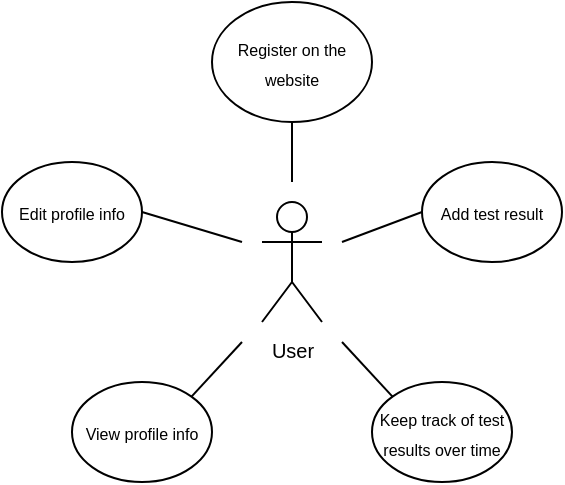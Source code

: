 <mxfile version="22.1.5" type="github">
  <diagram name="Page-1" id="k-r1SF7cAMHIW4UvjQLI">
    <mxGraphModel dx="568" dy="282" grid="1" gridSize="10" guides="1" tooltips="1" connect="1" arrows="1" fold="1" page="1" pageScale="1" pageWidth="850" pageHeight="1100" math="0" shadow="0">
      <root>
        <mxCell id="0" />
        <mxCell id="1" parent="0" />
        <mxCell id="nwgEMaBE80VrU-pPg7qg-1" value="&lt;font style=&quot;font-size: 10px;&quot;&gt;User&lt;/font&gt;" style="shape=umlActor;verticalLabelPosition=bottom;verticalAlign=top;html=1;outlineConnect=0;" vertex="1" parent="1">
          <mxGeometry x="400" y="200" width="30" height="60" as="geometry" />
        </mxCell>
        <mxCell id="nwgEMaBE80VrU-pPg7qg-2" value="&lt;font style=&quot;font-size: 8px;&quot;&gt;Register on the website&lt;/font&gt;" style="ellipse;whiteSpace=wrap;html=1;" vertex="1" parent="1">
          <mxGeometry x="375" y="100" width="80" height="60" as="geometry" />
        </mxCell>
        <mxCell id="nwgEMaBE80VrU-pPg7qg-3" value="&lt;font style=&quot;font-size: 8px;&quot;&gt;Add test result&lt;/font&gt;" style="ellipse;whiteSpace=wrap;html=1;" vertex="1" parent="1">
          <mxGeometry x="480" y="180" width="70" height="50" as="geometry" />
        </mxCell>
        <mxCell id="nwgEMaBE80VrU-pPg7qg-4" value="&lt;font style=&quot;font-size: 8px;&quot;&gt;Edit profile info&lt;/font&gt;" style="ellipse;whiteSpace=wrap;html=1;" vertex="1" parent="1">
          <mxGeometry x="270" y="180" width="70" height="50" as="geometry" />
        </mxCell>
        <mxCell id="nwgEMaBE80VrU-pPg7qg-5" value="&lt;font style=&quot;font-size: 8px;&quot;&gt;View profile info&lt;/font&gt;" style="ellipse;whiteSpace=wrap;html=1;" vertex="1" parent="1">
          <mxGeometry x="305" y="290" width="70" height="50" as="geometry" />
        </mxCell>
        <mxCell id="nwgEMaBE80VrU-pPg7qg-6" value="&lt;font style=&quot;font-size: 8px;&quot;&gt;Keep track of test results over time&lt;/font&gt;" style="ellipse;whiteSpace=wrap;html=1;" vertex="1" parent="1">
          <mxGeometry x="455" y="290" width="70" height="50" as="geometry" />
        </mxCell>
        <mxCell id="nwgEMaBE80VrU-pPg7qg-11" value="" style="endArrow=none;html=1;rounded=0;entryX=0;entryY=0.5;entryDx=0;entryDy=0;" edge="1" parent="1" target="nwgEMaBE80VrU-pPg7qg-3">
          <mxGeometry width="50" height="50" relative="1" as="geometry">
            <mxPoint x="440" y="220" as="sourcePoint" />
            <mxPoint x="490" y="220" as="targetPoint" />
          </mxGeometry>
        </mxCell>
        <mxCell id="nwgEMaBE80VrU-pPg7qg-12" value="" style="endArrow=none;html=1;rounded=0;exitX=1;exitY=0;exitDx=0;exitDy=0;" edge="1" parent="1" source="nwgEMaBE80VrU-pPg7qg-5">
          <mxGeometry width="50" height="50" relative="1" as="geometry">
            <mxPoint x="360" y="300" as="sourcePoint" />
            <mxPoint x="390" y="270" as="targetPoint" />
          </mxGeometry>
        </mxCell>
        <mxCell id="nwgEMaBE80VrU-pPg7qg-13" value="" style="endArrow=none;html=1;rounded=0;entryX=0;entryY=0;entryDx=0;entryDy=0;" edge="1" parent="1" target="nwgEMaBE80VrU-pPg7qg-6">
          <mxGeometry width="50" height="50" relative="1" as="geometry">
            <mxPoint x="440" y="270" as="sourcePoint" />
            <mxPoint x="510" y="200" as="targetPoint" />
          </mxGeometry>
        </mxCell>
        <mxCell id="nwgEMaBE80VrU-pPg7qg-14" value="" style="endArrow=none;html=1;rounded=0;exitX=1;exitY=0.5;exitDx=0;exitDy=0;" edge="1" parent="1" source="nwgEMaBE80VrU-pPg7qg-4">
          <mxGeometry width="50" height="50" relative="1" as="geometry">
            <mxPoint x="460" y="250" as="sourcePoint" />
            <mxPoint x="390" y="220" as="targetPoint" />
          </mxGeometry>
        </mxCell>
        <mxCell id="nwgEMaBE80VrU-pPg7qg-15" value="" style="endArrow=none;html=1;rounded=0;entryX=0.5;entryY=1;entryDx=0;entryDy=0;" edge="1" parent="1" target="nwgEMaBE80VrU-pPg7qg-2">
          <mxGeometry width="50" height="50" relative="1" as="geometry">
            <mxPoint x="415" y="190" as="sourcePoint" />
            <mxPoint x="510" y="200" as="targetPoint" />
          </mxGeometry>
        </mxCell>
      </root>
    </mxGraphModel>
  </diagram>
</mxfile>
